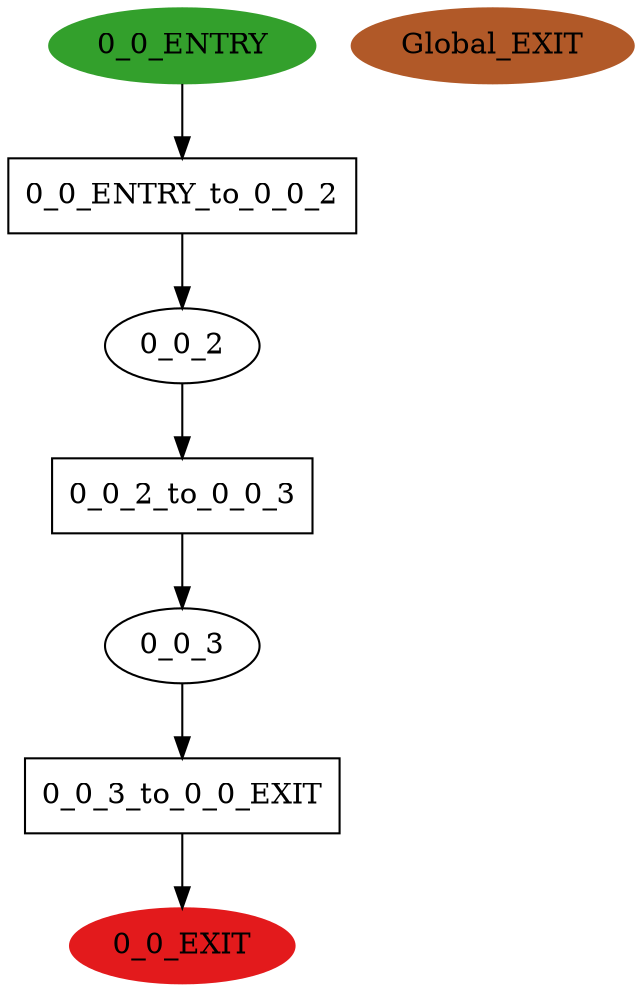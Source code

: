 digraph model { 
compound=true; 
node  [style="filled", colorscheme="paired12"];  "0_0_EXIT" [shape=ellipse, color=6, style=filled];
  "Global_EXIT" [shape=ellipse, color=12, style=filled];
  "0_0_2" [shape=ellipse, style=""];
  "0_0_3" [shape=ellipse, style=""];
  "0_0_ENTRY" [shape=ellipse, color=4, style=filled];
  "0_0_2_to_0_0_3" [shape=box, style=""];
  "0_0_2_to_0_0_3" [label="0_0_2_to_0_0_3\n"];
  "0_0_ENTRY_to_0_0_2" [shape=box, style=""];
  "0_0_ENTRY_to_0_0_2" [label="0_0_ENTRY_to_0_0_2\n"];
  "0_0_3_to_0_0_EXIT" [shape=box, style=""];
  "0_0_3_to_0_0_EXIT" [label="0_0_3_to_0_0_EXIT\n"];
  "0_0_3" -> "0_0_3_to_0_0_EXIT" [label="", arrowhead="normal"];
  "0_0_3_to_0_0_EXIT" -> "0_0_EXIT" [label="", arrowhead="normal"];
  "0_0_ENTRY_to_0_0_2" -> "0_0_2" [label="", arrowhead="normal"];
  "0_0_2" -> "0_0_2_to_0_0_3" [label="", arrowhead="normal"];
  "0_0_2_to_0_0_3" -> "0_0_3" [label="", arrowhead="normal"];
  "0_0_ENTRY" -> "0_0_ENTRY_to_0_0_2" [label="", arrowhead="normal"];
}
